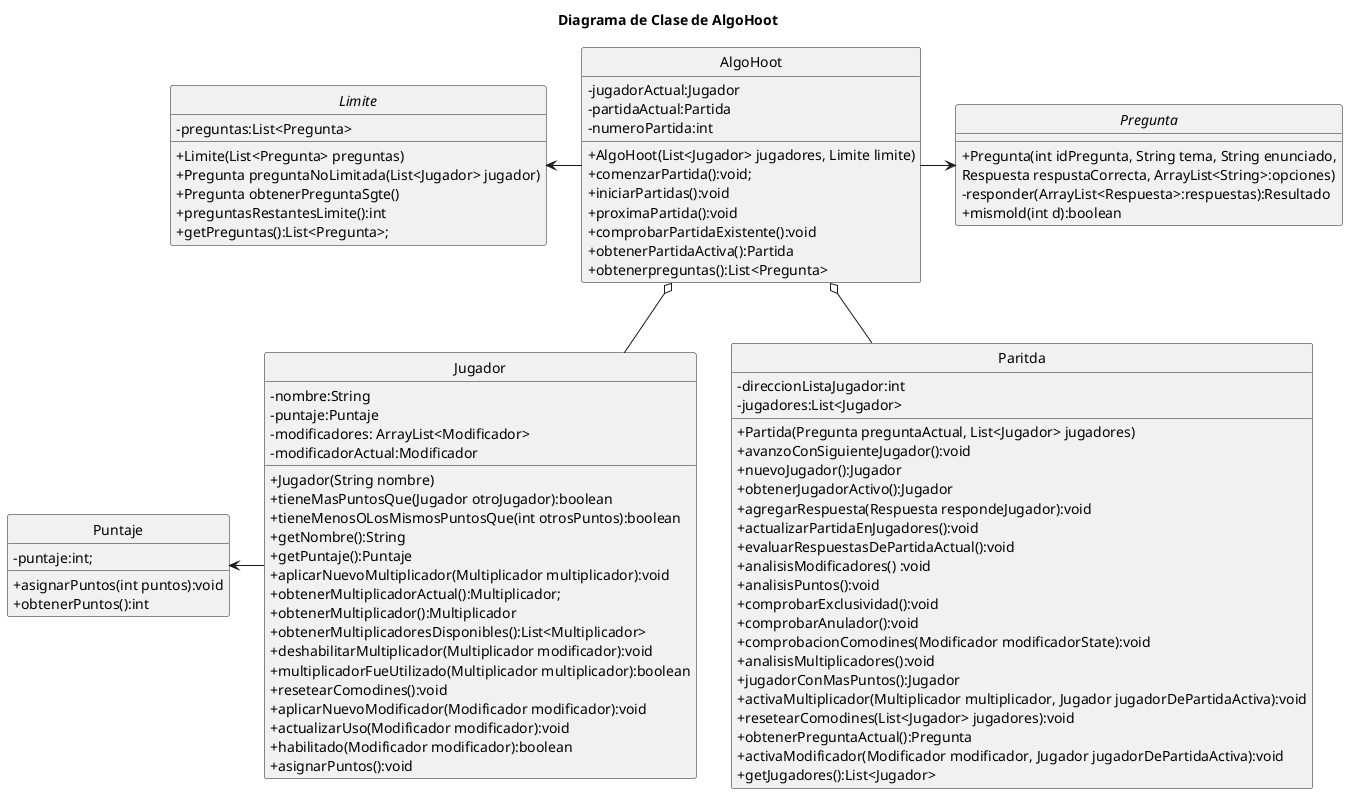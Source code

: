 @startuml
'https://plantuml.com/class-diagram

title Diagrama de Clase de AlgoHoot
skinparam monochrome true
hide circle
skinparam classAttributeIconSize 0
class AlgoHoot{

    -jugadorActual:Jugador
    -partidaActual:Partida
    -numeroPartida:int
    +AlgoHoot(List<Jugador> jugadores, Limite limite)
    +comenzarPartida():void;
    +iniciarPartidas():void
    +proximaPartida():void
    +comprobarPartidaExistente():void
    +obtenerPartidaActiva():Partida
    +obtenerpreguntas():List<Pregunta>
}
abstract class Limite{
    -preguntas:List<Pregunta>
    +Limite(List<Pregunta> preguntas)
    +Pregunta preguntaNoLimitada(List<Jugador> jugador)
    +Pregunta obtenerPreguntaSgte()
    +preguntasRestantesLimite():int
    +getPreguntas():List<Pregunta>;
}

abstract class Pregunta{
    +Pregunta(int idPregunta, String tema, String enunciado,
    Respuesta respustaCorrecta, ArrayList<String>:opciones)
    -responder(ArrayList<Respuesta>:respuestas):Resultado
    +mismold(int d):boolean
}
class Paritda{
    -direccionListaJugador:int
    -jugadores:List<Jugador>
    +Partida(Pregunta preguntaActual, List<Jugador> jugadores)
    +avanzoConSiguienteJugador():void
    +nuevoJugador():Jugador
    +obtenerJugadorActivo():Jugador
    +agregarRespuesta(Respuesta respondeJugador):void
    +actualizarPartidaEnJugadores():void
    +evaluarRespuestasDePartidaActual():void
    +analisisModificadores() :void
    +analisisPuntos():void
    +comprobarExclusividad():void
    +comprobarAnulador():void
    +comprobacionComodines(Modificador modificadorState):void
    +analisisMultiplicadores():void
    +jugadorConMasPuntos():Jugador
    +activaMultiplicador(Multiplicador multiplicador, Jugador jugadorDePartidaActiva):void
    +resetearComodines(List<Jugador> jugadores):void
    +obtenerPreguntaActual():Pregunta
    +activaModificador(Modificador modificador, Jugador jugadorDePartidaActiva):void
    +getJugadores():List<Jugador>

}
class Jugador{
    -nombre:String
    -puntaje:Puntaje
    -modificadores: ArrayList<Modificador>
    -modificadorActual:Modificador
    +Jugador(String nombre)
    +tieneMasPuntosQue(Jugador otroJugador):boolean
    +tieneMenosOLosMismosPuntosQue(int otrosPuntos):boolean
    +getNombre():String
    +getPuntaje():Puntaje
    +aplicarNuevoMultiplicador(Multiplicador multiplicador):void
    +obtenerMultiplicadorActual():Multiplicador;
    +obtenerMultiplicador():Multiplicador
    +obtenerMultiplicadoresDisponibles():List<Multiplicador>
    +deshabilitarMultiplicador(Multiplicador modificador):void
    +multiplicadorFueUtilizado(Multiplicador multiplicador):boolean
    +resetearComodines():void
    +aplicarNuevoModificador(Modificador modificador):void
    +actualizarUso(Modificador modificador):void
    +habilitado(Modificador modificador):boolean
    +asignarPuntos():void

}

class Puntaje{
    -puntaje:int;
     +asignarPuntos(int puntos):void
     +obtenerPuntos():int
}

AlgoHoot -left-> Limite
AlgoHoot o-- Jugador
AlgoHoot o-- Paritda
AlgoHoot -right-> Pregunta
Jugador -left->Puntaje

@enduml